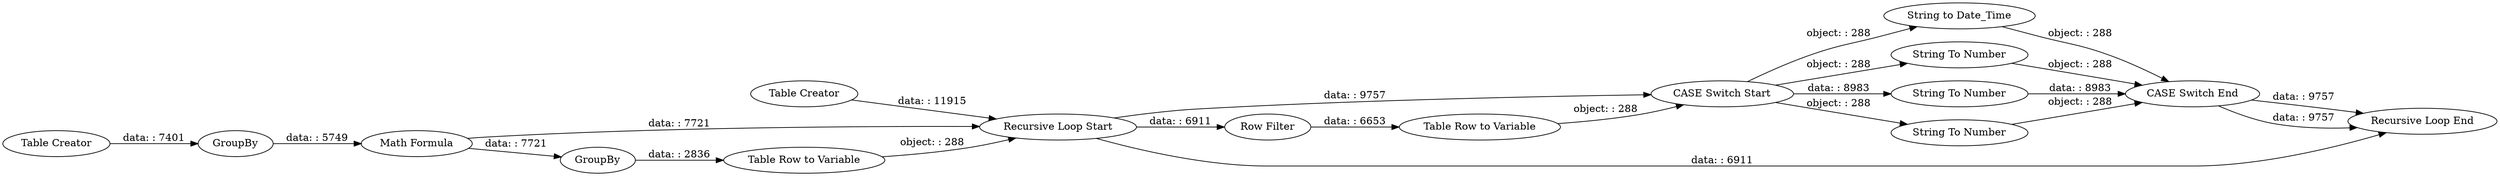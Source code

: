 digraph {
	"-4509216463477338951_38" [label="Table Row to Variable"]
	"-1802689432207476740_26" [label="CASE Switch End"]
	"-1802689432207476740_43" [label="String to Date_Time"]
	"-1802689432207476740_22" [label="CASE Switch Start"]
	"-4509216463477338951_13" [label="Table Creator"]
	"-4509216463477338951_17" [label="Table Row to Variable"]
	"-4509216463477338951_34" [label="Recursive Loop Start"]
	"-1802689432207476740_25" [label="String To Number"]
	"-4509216463477338951_2" [label="Table Creator"]
	"-1802689432207476740_9" [label="String To Number"]
	"-1802689432207476740_42" [label="String To Number"]
	"-4509216463477338951_39" [label="Row Filter"]
	"-4509216463477338951_40" [label="Math Formula"]
	"-4509216463477338951_6" [label=GroupBy]
	"-4509216463477338951_37" [label=GroupBy]
	"-4509216463477338951_41" [label="Recursive Loop End"]
	"-1802689432207476740_26" -> "-4509216463477338951_41" [label="data: : 9757"]
	"-4509216463477338951_40" -> "-4509216463477338951_37" [label="data: : 7721"]
	"-4509216463477338951_2" -> "-4509216463477338951_6" [label="data: : 7401"]
	"-1802689432207476740_26" -> "-4509216463477338951_41" [label="data: : 9757"]
	"-1802689432207476740_9" -> "-1802689432207476740_26" [label="data: : 8983"]
	"-4509216463477338951_39" -> "-4509216463477338951_17" [label="data: : 6653"]
	"-4509216463477338951_40" -> "-4509216463477338951_34" [label="data: : 7721"]
	"-4509216463477338951_6" -> "-4509216463477338951_40" [label="data: : 5749"]
	"-1802689432207476740_22" -> "-1802689432207476740_9" [label="data: : 8983"]
	"-4509216463477338951_38" -> "-4509216463477338951_34" [label="object: : 288"]
	"-1802689432207476740_43" -> "-1802689432207476740_26" [label="object: : 288"]
	"-4509216463477338951_34" -> "-1802689432207476740_22" [label="data: : 9757"]
	"-4509216463477338951_34" -> "-4509216463477338951_39" [label="data: : 6911"]
	"-1802689432207476740_22" -> "-1802689432207476740_25" [label="object: : 288"]
	"-1802689432207476740_22" -> "-1802689432207476740_42" [label="object: : 288"]
	"-4509216463477338951_17" -> "-1802689432207476740_22" [label="object: : 288"]
	"-1802689432207476740_22" -> "-1802689432207476740_43" [label="object: : 288"]
	"-4509216463477338951_13" -> "-4509216463477338951_34" [label="data: : 11915"]
	"-4509216463477338951_37" -> "-4509216463477338951_38" [label="data: : 2836"]
	"-4509216463477338951_34" -> "-4509216463477338951_41" [label="data: : 6911"]
	"-1802689432207476740_25" -> "-1802689432207476740_26" [label="object: : 288"]
	"-1802689432207476740_42" -> "-1802689432207476740_26" [label="object: : 288"]
	rankdir=LR
}
